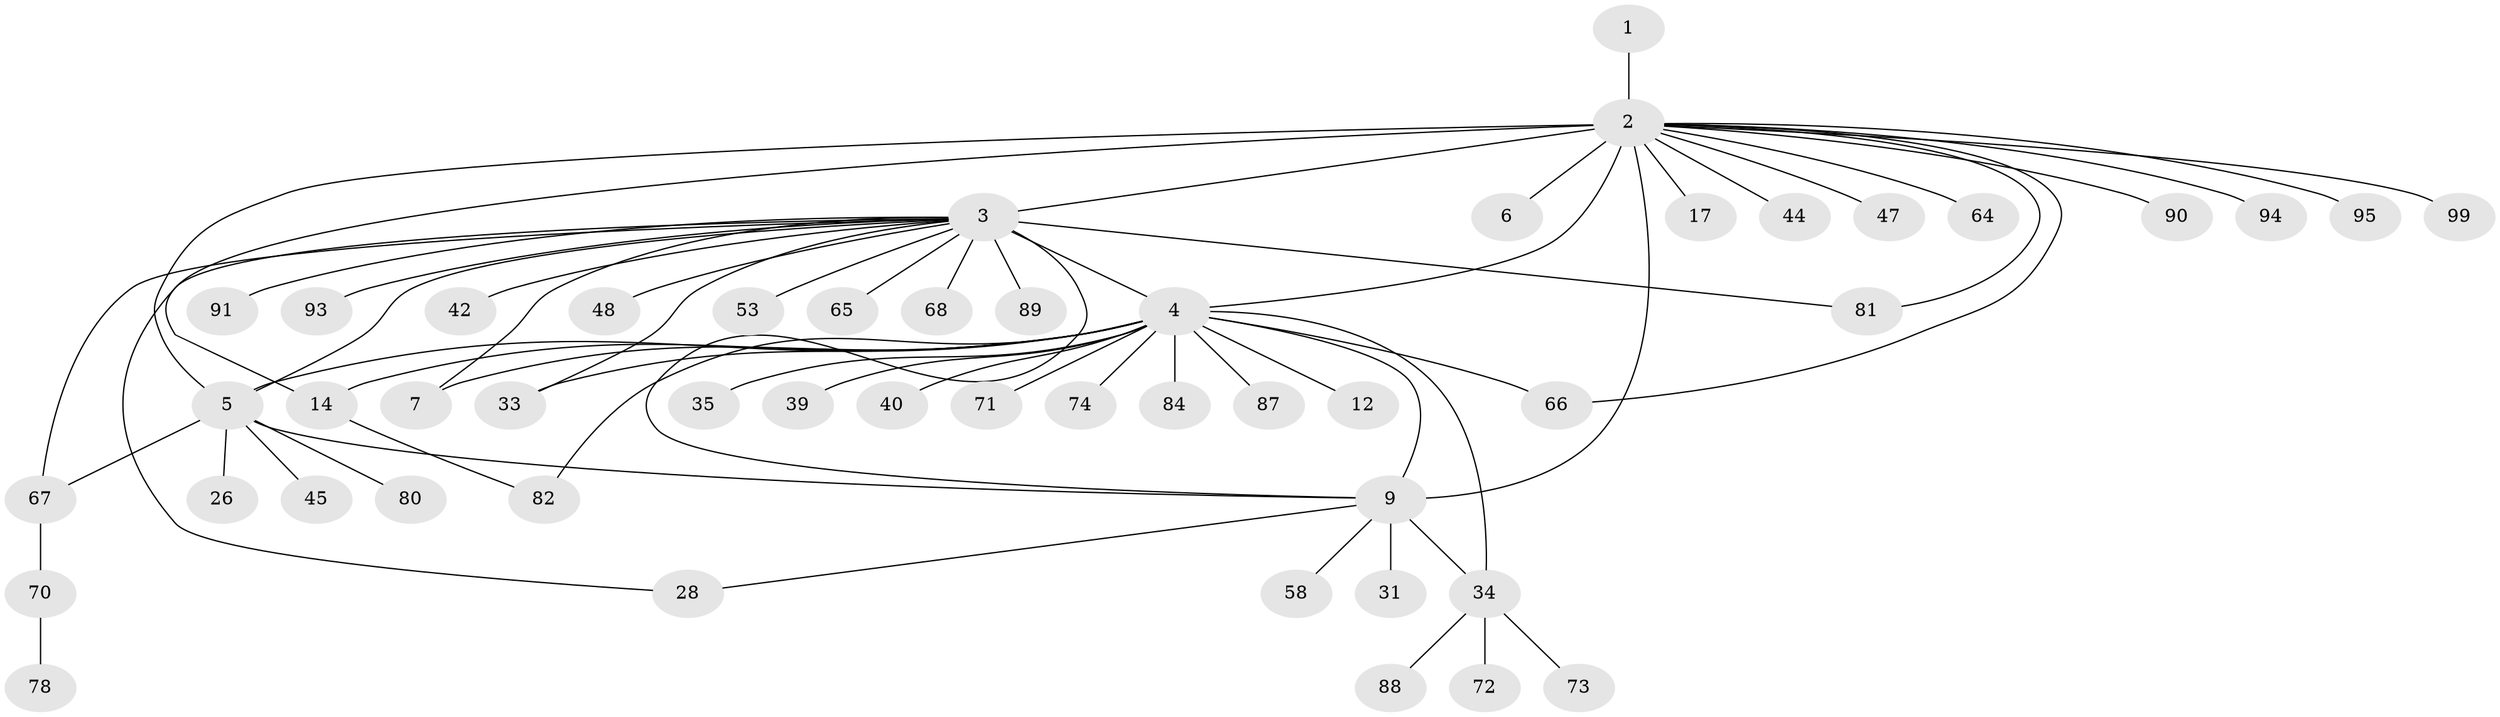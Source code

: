 // original degree distribution, {1: 0.54, 27: 0.01, 10: 0.01, 18: 0.01, 5: 0.07, 2: 0.17, 6: 0.02, 12: 0.01, 4: 0.02, 9: 0.01, 7: 0.02, 3: 0.11}
// Generated by graph-tools (version 1.1) at 2025/14/03/09/25 04:14:24]
// undirected, 50 vertices, 64 edges
graph export_dot {
graph [start="1"]
  node [color=gray90,style=filled];
  1;
  2 [super="+15+50+49+83+30"];
  3 [super="+22+92"];
  4 [super="+54+16+8+27+32+43+11+52+13+59"];
  5 [super="+19+85+51"];
  6;
  7;
  9 [super="+10+24+20+25+46"];
  12;
  14 [super="+18+75+69"];
  17;
  26;
  28 [super="+79"];
  31;
  33;
  34 [super="+57+55+77"];
  35;
  39;
  40;
  42;
  44;
  45;
  47;
  48;
  53;
  58;
  64;
  65 [super="+86"];
  66;
  67;
  68;
  70;
  71;
  72;
  73;
  74;
  78;
  80;
  81;
  82;
  84;
  87;
  88;
  89;
  90;
  91;
  93;
  94;
  95;
  99;
  1 -- 2;
  2 -- 3 [weight=3];
  2 -- 4 [weight=3];
  2 -- 5;
  2 -- 6;
  2 -- 9 [weight=3];
  2 -- 14;
  2 -- 17;
  2 -- 44;
  2 -- 47;
  2 -- 64;
  2 -- 66;
  2 -- 81;
  2 -- 90;
  2 -- 94;
  2 -- 95;
  2 -- 99;
  3 -- 28;
  3 -- 42;
  3 -- 48;
  3 -- 65;
  3 -- 4 [weight=5];
  3 -- 33;
  3 -- 5;
  3 -- 67;
  3 -- 7;
  3 -- 68;
  3 -- 9 [weight=2];
  3 -- 81;
  3 -- 53;
  3 -- 89;
  3 -- 91;
  3 -- 93;
  4 -- 7;
  4 -- 74;
  4 -- 84;
  4 -- 9 [weight=2];
  4 -- 34 [weight=3];
  4 -- 33;
  4 -- 66 [weight=2];
  4 -- 35;
  4 -- 39;
  4 -- 40;
  4 -- 71;
  4 -- 14;
  4 -- 82;
  4 -- 12;
  4 -- 87;
  4 -- 5;
  5 -- 80;
  5 -- 26;
  5 -- 45;
  5 -- 9;
  5 -- 67;
  9 -- 58 [weight=2];
  9 -- 28;
  9 -- 31;
  9 -- 34;
  14 -- 82;
  34 -- 72;
  34 -- 73;
  34 -- 88;
  67 -- 70;
  70 -- 78;
}
